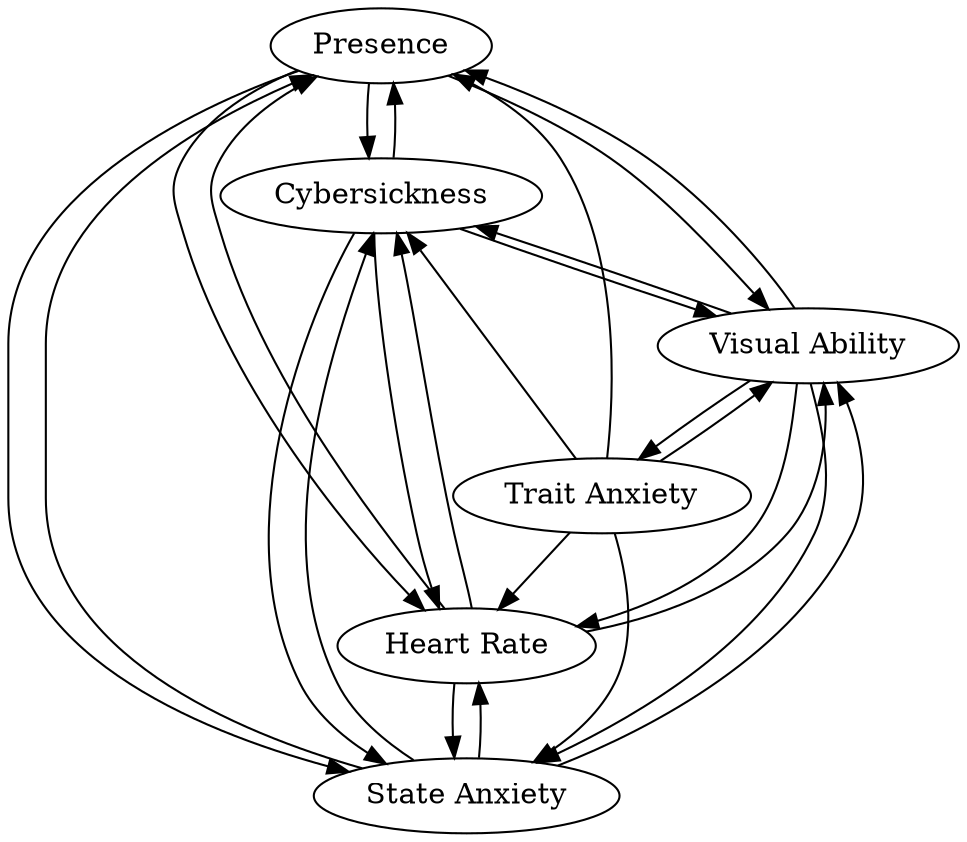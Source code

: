 digraph Buscher_etal_2011 {
"Presence" -> "Cybersickness" [type="sn"]
"Cybersickness" -> "Presence" [type="sn"]
"State Anxiety" -> "Heart Rate" [type="m"]
"Heart Rate" -> "State Anxiety" [type="m"]
"Trait Anxiety" -> "Heart Rate" [type="m"]
"Trait Anxiety" -> "State Anxiety" [type="sp"]
"Presence" -> "Heart Rate" [type="m"]
"Heart Rate" -> "Presence" [type="m"]
"Presence" -> "State Anxiety" [type="a"]
"State Anxiety" -> "Presence" [type="a"]
"Trait Anxiety" -> "Presence" [type="sn"]
"Cybersickness" -> "Heart Rate" [type="m"]
"Heart Rate" -> "Cybersickness" [type="m"]
"Cybersickness" -> "State Anxiety" [type="sp"]
"State Anxiety" -> "Cybersickness" [type="sp"]
"Trait Anxiety" -> "Cybersickness" [type="m"]
"Visual Ability" -> "Heart Rate" [type="m"]
"Heart Rate" -> "Visual Ability" [type="m"]
"Visual Ability" -> "State Anxiety" [type="a"]
"State Anxiety" -> "Visual Ability" [type="a"]
"Visual Ability" -> "Trait Anxiety" [type="m"]
"Trait Anxiety" -> "Visual Ability" [type="m"]
"Visual Ability" -> "Presence" [type="a"]
"Presence" -> "Visual Ability" [type="a"]
"Visual Ability" -> "Cybersickness" [type="m"]
"Cybersickness" -> "Visual Ability" [type="m"]
}
